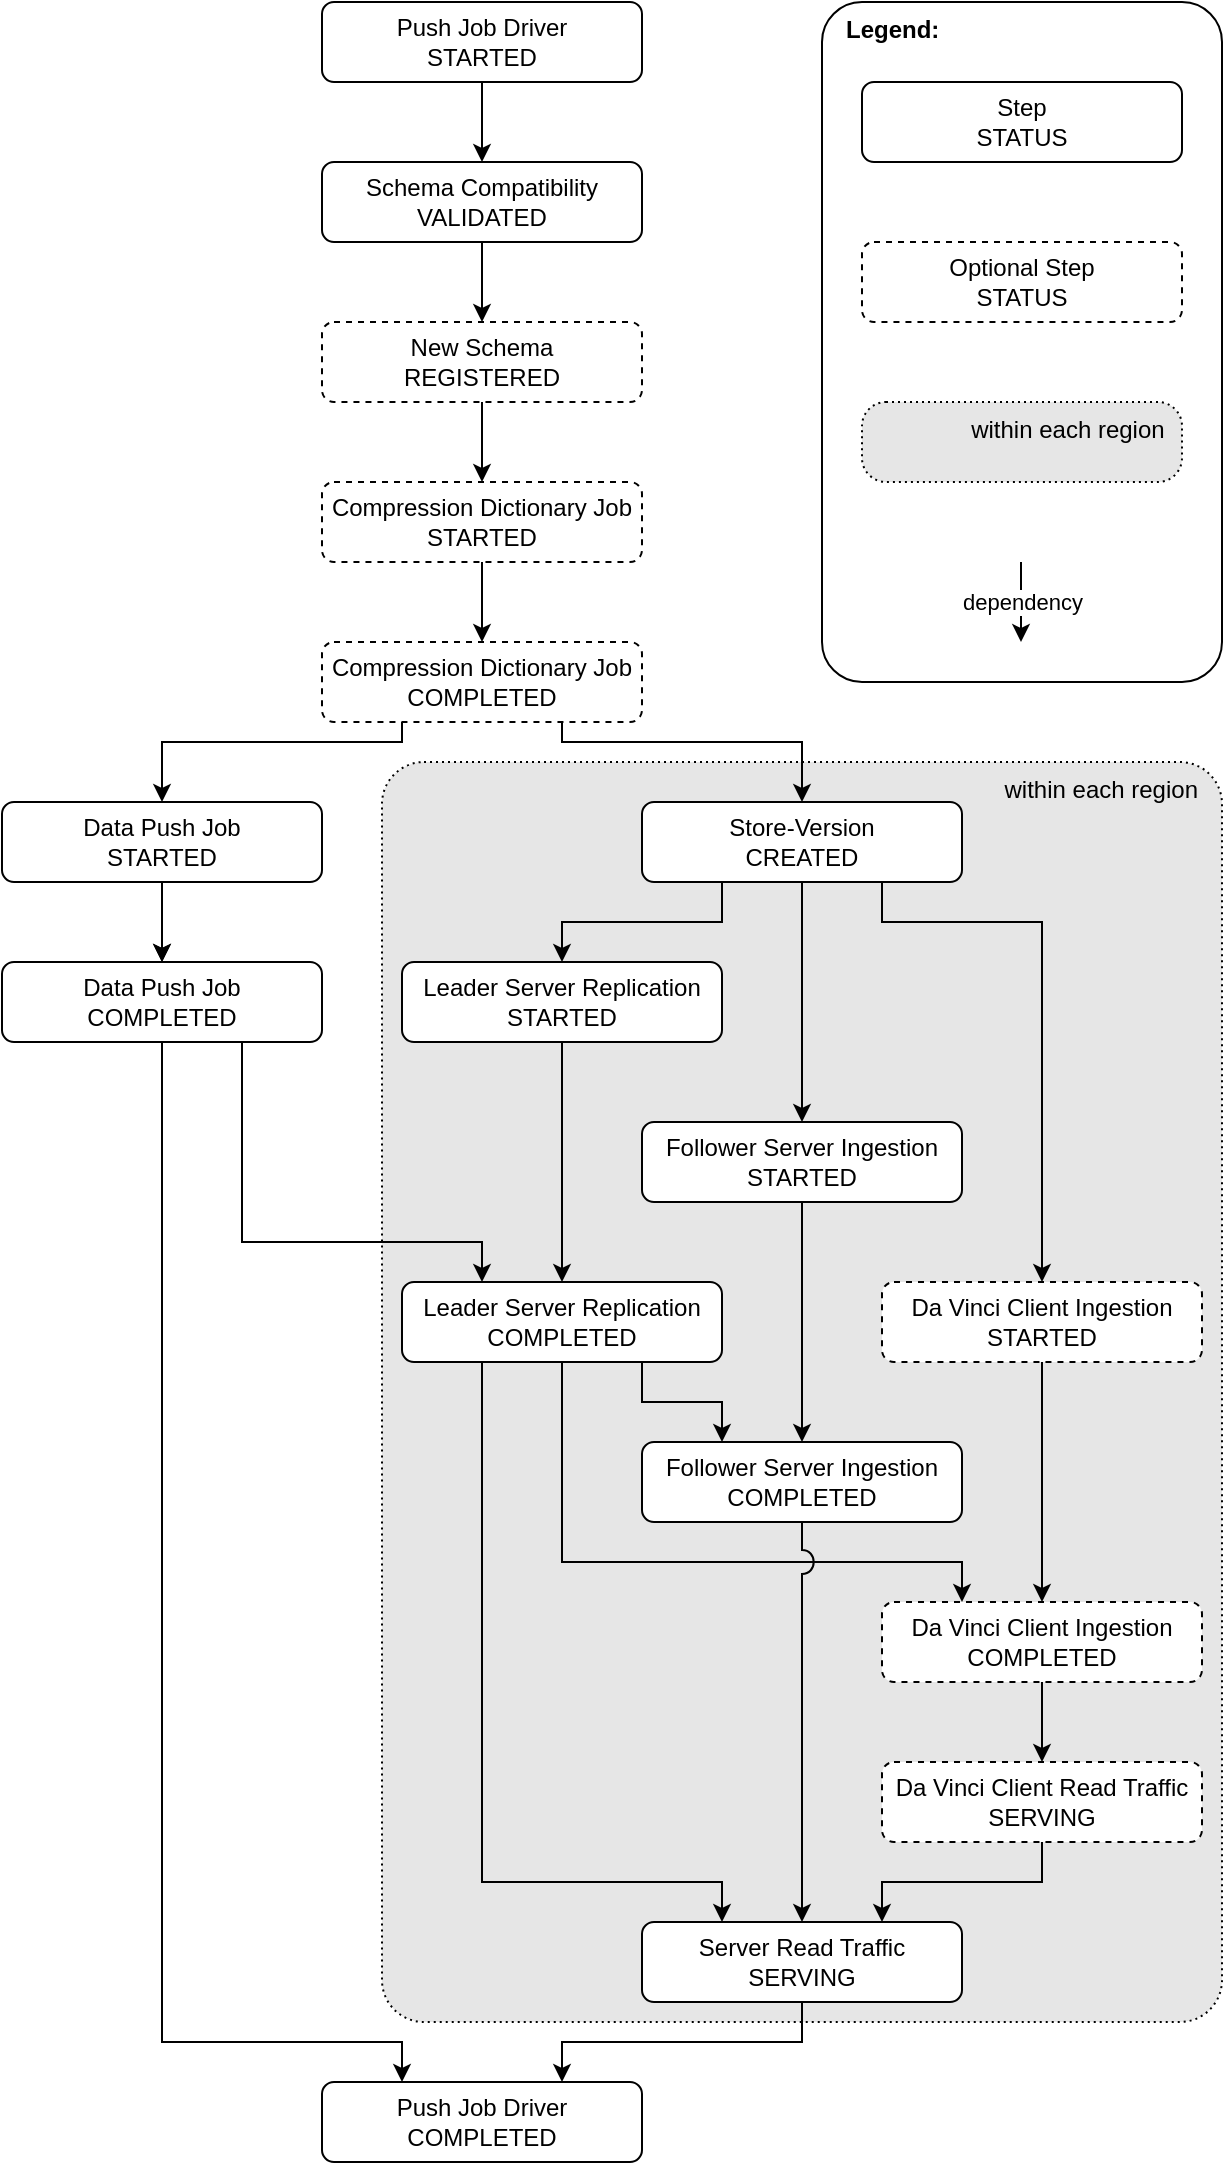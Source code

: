 <mxfile version="26.2.9">
  <diagram name="Page-1" id="-XJ1ifUTLmnDvV_QyLsp">
    <mxGraphModel grid="1" page="1" gridSize="10" guides="1" tooltips="1" connect="1" arrows="1" fold="1" pageScale="1" pageWidth="850" pageHeight="1100" math="0" shadow="0">
      <root>
        <mxCell id="0" />
        <mxCell id="1" parent="0" />
        <mxCell id="iuAOPllTD6WlKNNTa00J-44" value="within each region&amp;nbsp; &amp;nbsp;" style="rounded=1;whiteSpace=wrap;html=1;dashed=1;dashPattern=1 2;align=right;verticalAlign=top;horizontal=1;fillColor=#E6E6E6;arcSize=5;spacing=2;" vertex="1" parent="1">
          <mxGeometry x="210" y="400" width="420" height="630" as="geometry" />
        </mxCell>
        <mxCell id="iuAOPllTD6WlKNNTa00J-1" value="Push Job Driver&lt;br&gt;STARTED" style="whiteSpace=wrap;html=1;imageAspect=1;resizeHeight=0;resizable=1;rounded=1;" vertex="1" parent="1">
          <mxGeometry x="180" y="20" width="160" height="40" as="geometry" />
        </mxCell>
        <mxCell id="iuAOPllTD6WlKNNTa00J-2" value="" style="endArrow=classic;html=1;rounded=0;exitX=0.5;exitY=1;exitDx=0;exitDy=0;entryX=0.5;entryY=0;entryDx=0;entryDy=0;" edge="1" parent="1" source="iuAOPllTD6WlKNNTa00J-1" target="iuAOPllTD6WlKNNTa00J-5">
          <mxGeometry width="50" height="50" relative="1" as="geometry">
            <mxPoint x="70" y="240" as="sourcePoint" />
            <mxPoint x="140" y="240" as="targetPoint" />
          </mxGeometry>
        </mxCell>
        <mxCell id="iuAOPllTD6WlKNNTa00J-3" value="New Schema&lt;br&gt;REGISTERED" style="whiteSpace=wrap;html=1;dashed=1;rounded=1;" vertex="1" parent="1">
          <mxGeometry x="180" y="180" width="160" height="40" as="geometry" />
        </mxCell>
        <mxCell id="iuAOPllTD6WlKNNTa00J-4" value="" style="endArrow=classic;html=1;rounded=0;exitX=0.5;exitY=1;exitDx=0;exitDy=0;entryX=0.5;entryY=0;entryDx=0;entryDy=0;" edge="1" parent="1" source="iuAOPllTD6WlKNNTa00J-5" target="iuAOPllTD6WlKNNTa00J-3">
          <mxGeometry width="50" height="50" relative="1" as="geometry">
            <mxPoint x="310" y="300" as="sourcePoint" />
            <mxPoint x="310" y="470" as="targetPoint" />
          </mxGeometry>
        </mxCell>
        <mxCell id="iuAOPllTD6WlKNNTa00J-5" value="Schema Compatibility&lt;br&gt;VALIDATED" style="whiteSpace=wrap;html=1;rounded=1;" vertex="1" parent="1">
          <mxGeometry x="180" y="100" width="160" height="40" as="geometry" />
        </mxCell>
        <mxCell id="iuAOPllTD6WlKNNTa00J-6" value="" style="endArrow=classic;html=1;rounded=0;exitX=0.5;exitY=1;exitDx=0;exitDy=0;entryX=0.5;entryY=0;entryDx=0;entryDy=0;" edge="1" parent="1" source="iuAOPllTD6WlKNNTa00J-3" target="iuAOPllTD6WlKNNTa00J-7">
          <mxGeometry width="50" height="50" relative="1" as="geometry">
            <mxPoint x="200" y="340" as="sourcePoint" />
            <mxPoint x="140" y="480" as="targetPoint" />
          </mxGeometry>
        </mxCell>
        <mxCell id="iuAOPllTD6WlKNNTa00J-7" value="Compression Dictionary Job&lt;br&gt;STARTED" style="whiteSpace=wrap;html=1;dashed=1;rounded=1;" vertex="1" parent="1">
          <mxGeometry x="180" y="260" width="160" height="40" as="geometry" />
        </mxCell>
        <mxCell id="iuAOPllTD6WlKNNTa00J-8" value="" style="endArrow=classic;html=1;rounded=0;exitX=0.5;exitY=1;exitDx=0;exitDy=0;entryX=0.5;entryY=0;entryDx=0;entryDy=0;" edge="1" parent="1" source="iuAOPllTD6WlKNNTa00J-7" target="iuAOPllTD6WlKNNTa00J-9">
          <mxGeometry width="50" height="50" relative="1" as="geometry">
            <mxPoint x="260" y="460" as="sourcePoint" />
            <mxPoint x="140" y="600" as="targetPoint" />
          </mxGeometry>
        </mxCell>
        <mxCell id="iuAOPllTD6WlKNNTa00J-9" value="Compression Dictionary Job&lt;br&gt;COMPLETED" style="whiteSpace=wrap;html=1;dashed=1;rounded=1;" vertex="1" parent="1">
          <mxGeometry x="180" y="340" width="160" height="40" as="geometry" />
        </mxCell>
        <mxCell id="iuAOPllTD6WlKNNTa00J-10" value="" style="endArrow=classic;html=1;rounded=0;exitX=0.25;exitY=1;exitDx=0;exitDy=0;entryX=0.5;entryY=0;entryDx=0;entryDy=0;edgeStyle=orthogonalEdgeStyle;" edge="1" parent="1" source="iuAOPllTD6WlKNNTa00J-9" target="iuAOPllTD6WlKNNTa00J-11">
          <mxGeometry width="50" height="50" relative="1" as="geometry">
            <mxPoint x="260" y="580" as="sourcePoint" />
            <mxPoint x="140" y="720" as="targetPoint" />
            <Array as="points">
              <mxPoint x="220" y="390" />
              <mxPoint x="100" y="390" />
            </Array>
          </mxGeometry>
        </mxCell>
        <mxCell id="iuAOPllTD6WlKNNTa00J-17" value="" style="edgeStyle=orthogonalEdgeStyle;rounded=0;orthogonalLoop=1;jettySize=auto;html=1;" edge="1" parent="1" source="iuAOPllTD6WlKNNTa00J-11" target="iuAOPllTD6WlKNNTa00J-16">
          <mxGeometry relative="1" as="geometry" />
        </mxCell>
        <mxCell id="iuAOPllTD6WlKNNTa00J-11" value="Data Push Job&lt;br&gt;STARTED" style="whiteSpace=wrap;html=1;rounded=1;" vertex="1" parent="1">
          <mxGeometry x="20" y="420" width="160" height="40" as="geometry" />
        </mxCell>
        <mxCell id="iuAOPllTD6WlKNNTa00J-15" value="" style="endArrow=classic;html=1;rounded=0;entryX=0.5;entryY=0;entryDx=0;entryDy=0;exitX=0.5;exitY=1;exitDx=0;exitDy=0;" edge="1" parent="1" source="iuAOPllTD6WlKNNTa00J-11" target="iuAOPllTD6WlKNNTa00J-16">
          <mxGeometry width="50" height="50" relative="1" as="geometry">
            <mxPoint x="100" y="700" as="sourcePoint" />
            <mxPoint x="-20" y="840" as="targetPoint" />
          </mxGeometry>
        </mxCell>
        <mxCell id="iuAOPllTD6WlKNNTa00J-16" value="Data Push Job&lt;br style=&quot;border-color: var(--border-color);&quot;&gt;COMPLETED" style="whiteSpace=wrap;html=1;rounded=1;" vertex="1" parent="1">
          <mxGeometry x="20" y="500" width="160" height="40" as="geometry" />
        </mxCell>
        <mxCell id="iuAOPllTD6WlKNNTa00J-18" value="Store-Version&lt;br&gt;CREATED" style="whiteSpace=wrap;html=1;rounded=1;" vertex="1" parent="1">
          <mxGeometry x="340" y="420" width="160" height="40" as="geometry" />
        </mxCell>
        <mxCell id="iuAOPllTD6WlKNNTa00J-19" value="" style="endArrow=classic;html=1;rounded=0;exitX=0.75;exitY=1;exitDx=0;exitDy=0;edgeStyle=orthogonalEdgeStyle;" edge="1" parent="1" source="iuAOPllTD6WlKNNTa00J-9" target="iuAOPllTD6WlKNNTa00J-18">
          <mxGeometry width="50" height="50" relative="1" as="geometry">
            <mxPoint x="270" y="590" as="sourcePoint" />
            <mxPoint x="110" y="630" as="targetPoint" />
            <Array as="points">
              <mxPoint x="300" y="390" />
              <mxPoint x="420" y="390" />
            </Array>
          </mxGeometry>
        </mxCell>
        <mxCell id="iuAOPllTD6WlKNNTa00J-21" value="" style="endArrow=classic;html=1;rounded=0;entryX=0.5;entryY=0;entryDx=0;entryDy=0;exitX=0.25;exitY=1;exitDx=0;exitDy=0;edgeStyle=orthogonalEdgeStyle;" edge="1" parent="1" source="iuAOPllTD6WlKNNTa00J-18" target="iuAOPllTD6WlKNNTa00J-45">
          <mxGeometry width="50" height="50" relative="1" as="geometry">
            <mxPoint x="420" y="700" as="sourcePoint" />
            <mxPoint x="300" y="840" as="targetPoint" />
            <Array as="points">
              <mxPoint x="380" y="480" />
              <mxPoint x="300" y="480" />
            </Array>
          </mxGeometry>
        </mxCell>
        <mxCell id="iuAOPllTD6WlKNNTa00J-22" value="Leader Server Replication&lt;br style=&quot;border-color: var(--border-color);&quot;&gt;COMPLETED" style="whiteSpace=wrap;html=1;rounded=1;" vertex="1" parent="1">
          <mxGeometry x="220" y="660" width="160" height="40" as="geometry" />
        </mxCell>
        <mxCell id="iuAOPllTD6WlKNNTa00J-23" value="" style="endArrow=classic;html=1;rounded=0;entryX=0.25;entryY=0;entryDx=0;entryDy=0;exitX=0.75;exitY=1;exitDx=0;exitDy=0;edgeStyle=orthogonalEdgeStyle;" edge="1" parent="1" source="iuAOPllTD6WlKNNTa00J-16" target="iuAOPllTD6WlKNNTa00J-22">
          <mxGeometry width="50" height="50" relative="1" as="geometry">
            <mxPoint x="430" y="710" as="sourcePoint" />
            <mxPoint x="310" y="870" as="targetPoint" />
            <Array as="points">
              <mxPoint x="140" y="640" />
              <mxPoint x="260" y="640" />
            </Array>
          </mxGeometry>
        </mxCell>
        <mxCell id="iuAOPllTD6WlKNNTa00J-24" value="Follower Server Ingestion&lt;br style=&quot;border-color: var(--border-color);&quot;&gt;COMPLETED" style="whiteSpace=wrap;html=1;rounded=1;" vertex="1" parent="1">
          <mxGeometry x="340" y="740" width="160" height="40" as="geometry" />
        </mxCell>
        <mxCell id="iuAOPllTD6WlKNNTa00J-25" value="Da Vinci Client Ingestion&lt;br style=&quot;border-color: var(--border-color);&quot;&gt;COMPLETED" style="whiteSpace=wrap;html=1;dashed=1;rounded=1;" vertex="1" parent="1">
          <mxGeometry x="460" y="820" width="160" height="40" as="geometry" />
        </mxCell>
        <mxCell id="iuAOPllTD6WlKNNTa00J-26" value="" style="endArrow=classic;html=1;rounded=0;exitX=0.5;exitY=1;exitDx=0;exitDy=0;edgeStyle=orthogonalEdgeStyle;entryX=0.5;entryY=0;entryDx=0;entryDy=0;" edge="1" parent="1" source="iuAOPllTD6WlKNNTa00J-18" target="iuAOPllTD6WlKNNTa00J-47">
          <mxGeometry width="50" height="50" relative="1" as="geometry">
            <mxPoint x="430" y="710" as="sourcePoint" />
            <mxPoint x="310" y="870" as="targetPoint" />
          </mxGeometry>
        </mxCell>
        <mxCell id="iuAOPllTD6WlKNNTa00J-27" value="" style="endArrow=classic;html=1;rounded=0;entryX=0.5;entryY=0;entryDx=0;entryDy=0;exitX=0.75;exitY=1;exitDx=0;exitDy=0;edgeStyle=orthogonalEdgeStyle;" edge="1" parent="1" source="iuAOPllTD6WlKNNTa00J-18" target="iuAOPllTD6WlKNNTa00J-48">
          <mxGeometry width="50" height="50" relative="1" as="geometry">
            <mxPoint x="430" y="710" as="sourcePoint" />
            <mxPoint x="310" y="870" as="targetPoint" />
            <Array as="points">
              <mxPoint x="460" y="480" />
              <mxPoint x="540" y="480" />
            </Array>
          </mxGeometry>
        </mxCell>
        <mxCell id="iuAOPllTD6WlKNNTa00J-28" value="" style="endArrow=classic;html=1;rounded=0;entryX=0.25;entryY=0;entryDx=0;entryDy=0;exitX=0.75;exitY=1;exitDx=0;exitDy=0;edgeStyle=orthogonalEdgeStyle;" edge="1" parent="1" source="iuAOPllTD6WlKNNTa00J-22" target="iuAOPllTD6WlKNNTa00J-24">
          <mxGeometry width="50" height="50" relative="1" as="geometry">
            <mxPoint x="390" y="550" as="sourcePoint" />
            <mxPoint x="350" y="670" as="targetPoint" />
          </mxGeometry>
        </mxCell>
        <mxCell id="iuAOPllTD6WlKNNTa00J-30" value="Server Read Traffic&lt;br&gt;SERVING" style="whiteSpace=wrap;html=1;rounded=1;" vertex="1" parent="1">
          <mxGeometry x="340" y="980" width="160" height="40" as="geometry" />
        </mxCell>
        <mxCell id="iuAOPllTD6WlKNNTa00J-31" value="" style="endArrow=classic;html=1;rounded=0;entryX=0.25;entryY=0;entryDx=0;entryDy=0;exitX=0.5;exitY=1;exitDx=0;exitDy=0;edgeStyle=orthogonalEdgeStyle;jumpStyle=arc;jumpSize=12;" edge="1" parent="1" source="iuAOPllTD6WlKNNTa00J-22" target="iuAOPllTD6WlKNNTa00J-25">
          <mxGeometry width="50" height="50" relative="1" as="geometry">
            <mxPoint x="390" y="550" as="sourcePoint" />
            <mxPoint x="350" y="670" as="targetPoint" />
            <Array as="points">
              <mxPoint x="300" y="800" />
              <mxPoint x="500" y="800" />
            </Array>
          </mxGeometry>
        </mxCell>
        <mxCell id="iuAOPllTD6WlKNNTa00J-32" value="Da Vinci Client&amp;nbsp;Read Traffic&lt;br&gt;SERVING" style="whiteSpace=wrap;html=1;dashed=1;rounded=1;" vertex="1" parent="1">
          <mxGeometry x="460" y="900" width="160" height="40" as="geometry" />
        </mxCell>
        <mxCell id="iuAOPllTD6WlKNNTa00J-33" value="" style="endArrow=classic;html=1;rounded=0;entryX=0.5;entryY=0;entryDx=0;entryDy=0;exitX=0.5;exitY=1;exitDx=0;exitDy=0;edgeStyle=orthogonalEdgeStyle;" edge="1" parent="1" source="iuAOPllTD6WlKNNTa00J-25" target="iuAOPllTD6WlKNNTa00J-32">
          <mxGeometry width="50" height="50" relative="1" as="geometry">
            <mxPoint x="470" y="550" as="sourcePoint" />
            <mxPoint x="550" y="910" as="targetPoint" />
            <Array as="points" />
          </mxGeometry>
        </mxCell>
        <mxCell id="iuAOPllTD6WlKNNTa00J-34" value="" style="endArrow=classic;html=1;rounded=0;exitX=0.5;exitY=1;exitDx=0;exitDy=0;edgeStyle=orthogonalEdgeStyle;entryX=0.5;entryY=0;entryDx=0;entryDy=0;jumpStyle=arc;jumpSize=12;" edge="1" parent="1" source="iuAOPllTD6WlKNNTa00J-24" target="iuAOPllTD6WlKNNTa00J-30">
          <mxGeometry width="50" height="50" relative="1" as="geometry">
            <mxPoint x="480" y="560" as="sourcePoint" />
            <mxPoint x="420" y="820" as="targetPoint" />
          </mxGeometry>
        </mxCell>
        <mxCell id="iuAOPllTD6WlKNNTa00J-35" value="" style="endArrow=classic;html=1;rounded=0;entryX=0.25;entryY=0;entryDx=0;entryDy=0;exitX=0.25;exitY=1;exitDx=0;exitDy=0;edgeStyle=orthogonalEdgeStyle;" edge="1" parent="1" source="iuAOPllTD6WlKNNTa00J-22" target="iuAOPllTD6WlKNNTa00J-30">
          <mxGeometry width="50" height="50" relative="1" as="geometry">
            <mxPoint x="490" y="570" as="sourcePoint" />
            <mxPoint x="570" y="930" as="targetPoint" />
            <Array as="points">
              <mxPoint x="260" y="960" />
              <mxPoint x="380" y="960" />
            </Array>
          </mxGeometry>
        </mxCell>
        <mxCell id="iuAOPllTD6WlKNNTa00J-36" value="Push Job Driver&lt;br&gt;COMPLETED" style="whiteSpace=wrap;html=1;imageAspect=1;resizeHeight=0;resizable=1;rounded=1;" vertex="1" parent="1">
          <mxGeometry x="180" y="1060" width="160" height="40" as="geometry" />
        </mxCell>
        <mxCell id="iuAOPllTD6WlKNNTa00J-40" value="" style="endArrow=classic;html=1;rounded=0;exitX=0.5;exitY=1;exitDx=0;exitDy=0;edgeStyle=orthogonalEdgeStyle;entryX=0.75;entryY=0;entryDx=0;entryDy=0;elbow=vertical;jumpStyle=arc;jumpSize=12;" edge="1" parent="1" source="iuAOPllTD6WlKNNTa00J-30" target="iuAOPllTD6WlKNNTa00J-36">
          <mxGeometry width="50" height="50" relative="1" as="geometry">
            <mxPoint x="430" y="550" as="sourcePoint" />
            <mxPoint x="430" y="750" as="targetPoint" />
          </mxGeometry>
        </mxCell>
        <mxCell id="iuAOPllTD6WlKNNTa00J-41" value="" style="endArrow=classic;html=1;rounded=0;exitX=0.5;exitY=1;exitDx=0;exitDy=0;edgeStyle=orthogonalEdgeStyle;entryX=0.75;entryY=0;entryDx=0;entryDy=0;elbow=vertical;jumpStyle=arc;jumpSize=12;" edge="1" parent="1" source="iuAOPllTD6WlKNNTa00J-32" target="iuAOPllTD6WlKNNTa00J-30">
          <mxGeometry width="50" height="50" relative="1" as="geometry">
            <mxPoint x="430" y="870" as="sourcePoint" />
            <mxPoint x="230" y="1070" as="targetPoint" />
          </mxGeometry>
        </mxCell>
        <mxCell id="iuAOPllTD6WlKNNTa00J-45" value="Leader Server Replication&lt;br style=&quot;border-color: var(--border-color);&quot;&gt;STARTED" style="whiteSpace=wrap;html=1;rounded=1;" vertex="1" parent="1">
          <mxGeometry x="220" y="500" width="160" height="40" as="geometry" />
        </mxCell>
        <mxCell id="iuAOPllTD6WlKNNTa00J-46" value="" style="endArrow=classic;html=1;rounded=0;entryX=0.5;entryY=0;entryDx=0;entryDy=0;exitX=0.5;exitY=1;exitDx=0;exitDy=0;edgeStyle=orthogonalEdgeStyle;" edge="1" parent="1" source="iuAOPllTD6WlKNNTa00J-45" target="iuAOPllTD6WlKNNTa00J-22">
          <mxGeometry width="50" height="50" relative="1" as="geometry">
            <mxPoint x="390" y="470" as="sourcePoint" />
            <mxPoint x="350" y="590" as="targetPoint" />
          </mxGeometry>
        </mxCell>
        <mxCell id="iuAOPllTD6WlKNNTa00J-47" value="Follower Server Ingestion&lt;br style=&quot;border-color: var(--border-color);&quot;&gt;STARTED" style="whiteSpace=wrap;html=1;rounded=1;" vertex="1" parent="1">
          <mxGeometry x="340" y="580" width="160" height="40" as="geometry" />
        </mxCell>
        <mxCell id="iuAOPllTD6WlKNNTa00J-48" value="Da Vinci Client Ingestion&lt;br style=&quot;border-color: var(--border-color);&quot;&gt;STARTED" style="whiteSpace=wrap;html=1;dashed=1;rounded=1;" vertex="1" parent="1">
          <mxGeometry x="460" y="660" width="160" height="40" as="geometry" />
        </mxCell>
        <mxCell id="iuAOPllTD6WlKNNTa00J-50" value="" style="endArrow=classic;html=1;rounded=0;exitX=0.5;exitY=1;exitDx=0;exitDy=0;edgeStyle=orthogonalEdgeStyle;entryX=0.5;entryY=0;entryDx=0;entryDy=0;" edge="1" parent="1" source="iuAOPllTD6WlKNNTa00J-47" target="iuAOPllTD6WlKNNTa00J-24">
          <mxGeometry width="50" height="50" relative="1" as="geometry">
            <mxPoint x="430" y="470" as="sourcePoint" />
            <mxPoint x="430" y="510" as="targetPoint" />
          </mxGeometry>
        </mxCell>
        <mxCell id="iuAOPllTD6WlKNNTa00J-51" value="" style="endArrow=classic;html=1;rounded=0;exitX=0.5;exitY=1;exitDx=0;exitDy=0;edgeStyle=orthogonalEdgeStyle;" edge="1" parent="1" source="iuAOPllTD6WlKNNTa00J-48" target="iuAOPllTD6WlKNNTa00J-25">
          <mxGeometry width="50" height="50" relative="1" as="geometry">
            <mxPoint x="440" y="480" as="sourcePoint" />
            <mxPoint x="440" y="520" as="targetPoint" />
          </mxGeometry>
        </mxCell>
        <mxCell id="iuAOPllTD6WlKNNTa00J-55" value="" style="endArrow=classic;html=1;rounded=0;entryX=0.25;entryY=0;entryDx=0;entryDy=0;exitX=0.5;exitY=1;exitDx=0;exitDy=0;edgeStyle=orthogonalEdgeStyle;" edge="1" parent="1" source="iuAOPllTD6WlKNNTa00J-16" target="iuAOPllTD6WlKNNTa00J-36">
          <mxGeometry width="50" height="50" relative="1" as="geometry">
            <mxPoint x="310" y="630" as="sourcePoint" />
            <mxPoint x="310" y="670" as="targetPoint" />
            <Array as="points">
              <mxPoint x="100" y="1040" />
              <mxPoint x="220" y="1040" />
            </Array>
          </mxGeometry>
        </mxCell>
        <mxCell id="iuAOPllTD6WlKNNTa00J-57" value="&amp;nbsp; &amp;nbsp;Legend:" style="rounded=1;whiteSpace=wrap;html=1;align=left;verticalAlign=top;horizontal=1;fillColor=none;fontStyle=1;arcSize=10;" vertex="1" parent="1">
          <mxGeometry x="430" y="20" width="200" height="340" as="geometry" />
        </mxCell>
        <mxCell id="iuAOPllTD6WlKNNTa00J-58" value="Step&lt;br&gt;STATUS" style="whiteSpace=wrap;html=1;imageAspect=1;resizeHeight=0;resizable=1;rounded=1;" vertex="1" parent="1">
          <mxGeometry x="450" y="60" width="160" height="40" as="geometry" />
        </mxCell>
        <mxCell id="iuAOPllTD6WlKNNTa00J-59" value="Optional Step&lt;br&gt;STATUS" style="whiteSpace=wrap;html=1;dashed=1;rounded=1;" vertex="1" parent="1">
          <mxGeometry x="450" y="140" width="160" height="40" as="geometry" />
        </mxCell>
        <mxCell id="iuAOPllTD6WlKNNTa00J-60" value="dependency" style="endArrow=classic;html=1;rounded=0;exitX=0.5;exitY=1;exitDx=0;exitDy=0;entryX=0.5;entryY=0;entryDx=0;entryDy=0;" edge="1" parent="1">
          <mxGeometry width="50" height="50" relative="1" as="geometry">
            <mxPoint x="529.5" y="300" as="sourcePoint" />
            <mxPoint x="529.5" y="340" as="targetPoint" />
          </mxGeometry>
        </mxCell>
        <mxCell id="IdqotGivcZSmzfvjeTRF-1" value="within each region&amp;nbsp;&amp;nbsp;" style="rounded=1;whiteSpace=wrap;html=1;dashed=1;dashPattern=1 2;align=right;verticalAlign=top;horizontal=1;fillColor=#E6E6E6;arcSize=30;spacing=2;" vertex="1" parent="1">
          <mxGeometry x="450" y="220" width="160" height="40" as="geometry" />
        </mxCell>
      </root>
    </mxGraphModel>
  </diagram>
</mxfile>
